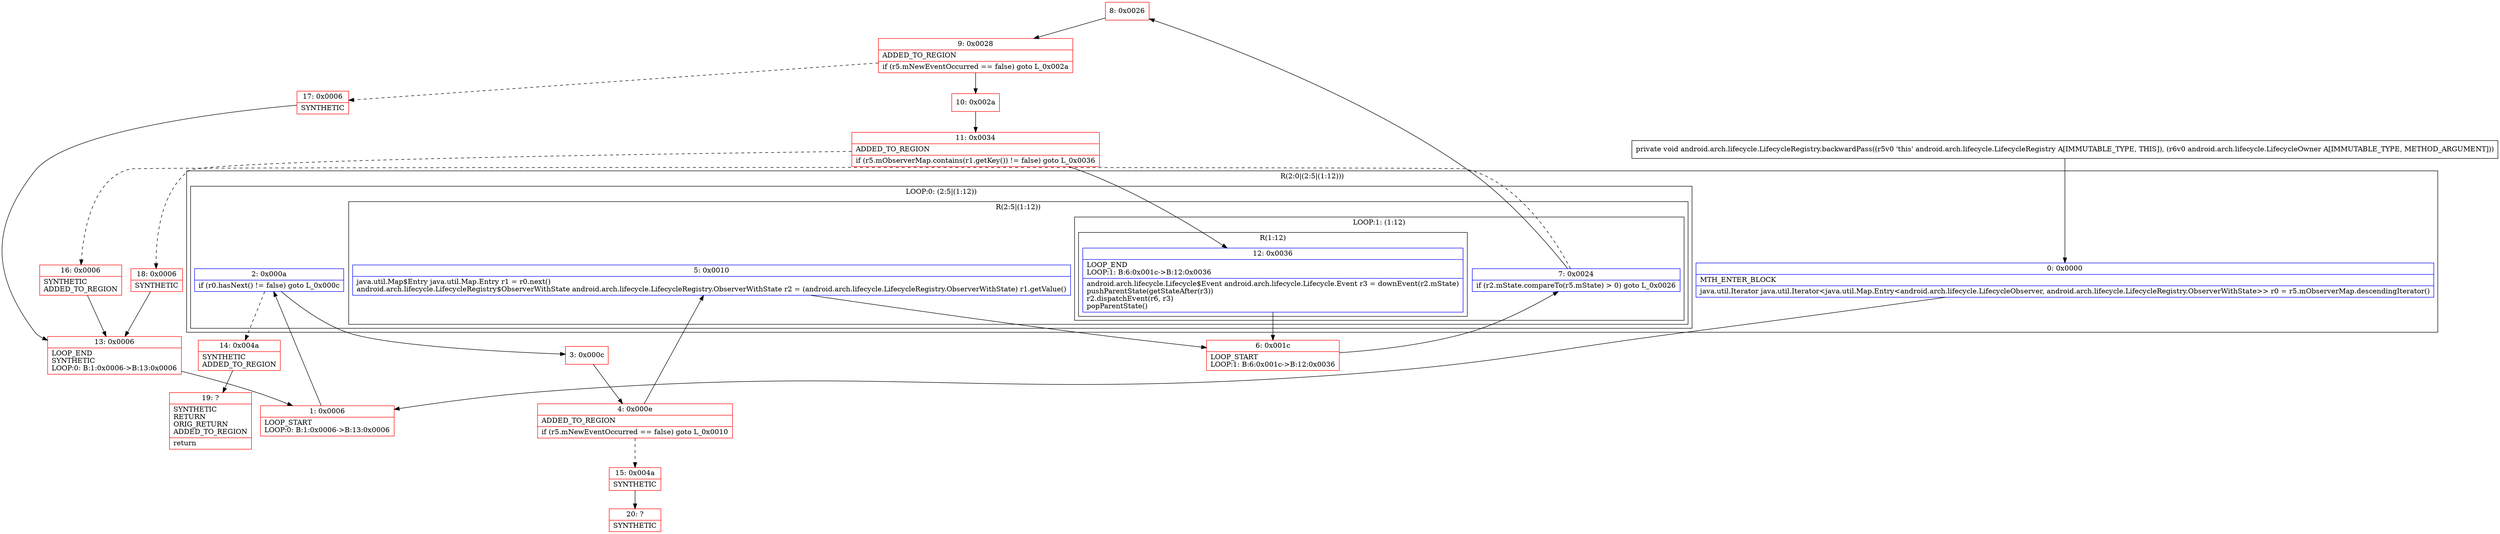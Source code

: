 digraph "CFG forandroid.arch.lifecycle.LifecycleRegistry.backwardPass(Landroid\/arch\/lifecycle\/LifecycleOwner;)V" {
subgraph cluster_Region_949510323 {
label = "R(2:0|(2:5|(1:12)))";
node [shape=record,color=blue];
Node_0 [shape=record,label="{0\:\ 0x0000|MTH_ENTER_BLOCK\l|java.util.Iterator java.util.Iterator\<java.util.Map.Entry\<android.arch.lifecycle.LifecycleObserver, android.arch.lifecycle.LifecycleRegistry.ObserverWithState\>\> r0 = r5.mObserverMap.descendingIterator()\l}"];
subgraph cluster_LoopRegion_893842087 {
label = "LOOP:0: (2:5|(1:12))";
node [shape=record,color=blue];
Node_2 [shape=record,label="{2\:\ 0x000a|if (r0.hasNext() != false) goto L_0x000c\l}"];
subgraph cluster_Region_1500049677 {
label = "R(2:5|(1:12))";
node [shape=record,color=blue];
Node_5 [shape=record,label="{5\:\ 0x0010|java.util.Map$Entry java.util.Map.Entry r1 = r0.next()\landroid.arch.lifecycle.LifecycleRegistry$ObserverWithState android.arch.lifecycle.LifecycleRegistry.ObserverWithState r2 = (android.arch.lifecycle.LifecycleRegistry.ObserverWithState) r1.getValue()\l}"];
subgraph cluster_LoopRegion_354148832 {
label = "LOOP:1: (1:12)";
node [shape=record,color=blue];
Node_7 [shape=record,label="{7\:\ 0x0024|if (r2.mState.compareTo(r5.mState) \> 0) goto L_0x0026\l}"];
subgraph cluster_Region_1862108680 {
label = "R(1:12)";
node [shape=record,color=blue];
Node_12 [shape=record,label="{12\:\ 0x0036|LOOP_END\lLOOP:1: B:6:0x001c\-\>B:12:0x0036\l|android.arch.lifecycle.Lifecycle$Event android.arch.lifecycle.Lifecycle.Event r3 = downEvent(r2.mState)\lpushParentState(getStateAfter(r3))\lr2.dispatchEvent(r6, r3)\lpopParentState()\l}"];
}
}
}
}
}
Node_1 [shape=record,color=red,label="{1\:\ 0x0006|LOOP_START\lLOOP:0: B:1:0x0006\-\>B:13:0x0006\l}"];
Node_3 [shape=record,color=red,label="{3\:\ 0x000c}"];
Node_4 [shape=record,color=red,label="{4\:\ 0x000e|ADDED_TO_REGION\l|if (r5.mNewEventOccurred == false) goto L_0x0010\l}"];
Node_6 [shape=record,color=red,label="{6\:\ 0x001c|LOOP_START\lLOOP:1: B:6:0x001c\-\>B:12:0x0036\l}"];
Node_8 [shape=record,color=red,label="{8\:\ 0x0026}"];
Node_9 [shape=record,color=red,label="{9\:\ 0x0028|ADDED_TO_REGION\l|if (r5.mNewEventOccurred == false) goto L_0x002a\l}"];
Node_10 [shape=record,color=red,label="{10\:\ 0x002a}"];
Node_11 [shape=record,color=red,label="{11\:\ 0x0034|ADDED_TO_REGION\l|if (r5.mObserverMap.contains(r1.getKey()) != false) goto L_0x0036\l}"];
Node_13 [shape=record,color=red,label="{13\:\ 0x0006|LOOP_END\lSYNTHETIC\lLOOP:0: B:1:0x0006\-\>B:13:0x0006\l}"];
Node_14 [shape=record,color=red,label="{14\:\ 0x004a|SYNTHETIC\lADDED_TO_REGION\l}"];
Node_15 [shape=record,color=red,label="{15\:\ 0x004a|SYNTHETIC\l}"];
Node_16 [shape=record,color=red,label="{16\:\ 0x0006|SYNTHETIC\lADDED_TO_REGION\l}"];
Node_17 [shape=record,color=red,label="{17\:\ 0x0006|SYNTHETIC\l}"];
Node_18 [shape=record,color=red,label="{18\:\ 0x0006|SYNTHETIC\l}"];
Node_19 [shape=record,color=red,label="{19\:\ ?|SYNTHETIC\lRETURN\lORIG_RETURN\lADDED_TO_REGION\l|return\l}"];
Node_20 [shape=record,color=red,label="{20\:\ ?|SYNTHETIC\l}"];
MethodNode[shape=record,label="{private void android.arch.lifecycle.LifecycleRegistry.backwardPass((r5v0 'this' android.arch.lifecycle.LifecycleRegistry A[IMMUTABLE_TYPE, THIS]), (r6v0 android.arch.lifecycle.LifecycleOwner A[IMMUTABLE_TYPE, METHOD_ARGUMENT])) }"];
MethodNode -> Node_0;
Node_0 -> Node_1;
Node_2 -> Node_3;
Node_2 -> Node_14[style=dashed];
Node_5 -> Node_6;
Node_7 -> Node_8;
Node_7 -> Node_16[style=dashed];
Node_12 -> Node_6;
Node_1 -> Node_2;
Node_3 -> Node_4;
Node_4 -> Node_5;
Node_4 -> Node_15[style=dashed];
Node_6 -> Node_7;
Node_8 -> Node_9;
Node_9 -> Node_10;
Node_9 -> Node_17[style=dashed];
Node_10 -> Node_11;
Node_11 -> Node_12;
Node_11 -> Node_18[style=dashed];
Node_13 -> Node_1;
Node_14 -> Node_19;
Node_15 -> Node_20;
Node_16 -> Node_13;
Node_17 -> Node_13;
Node_18 -> Node_13;
}

